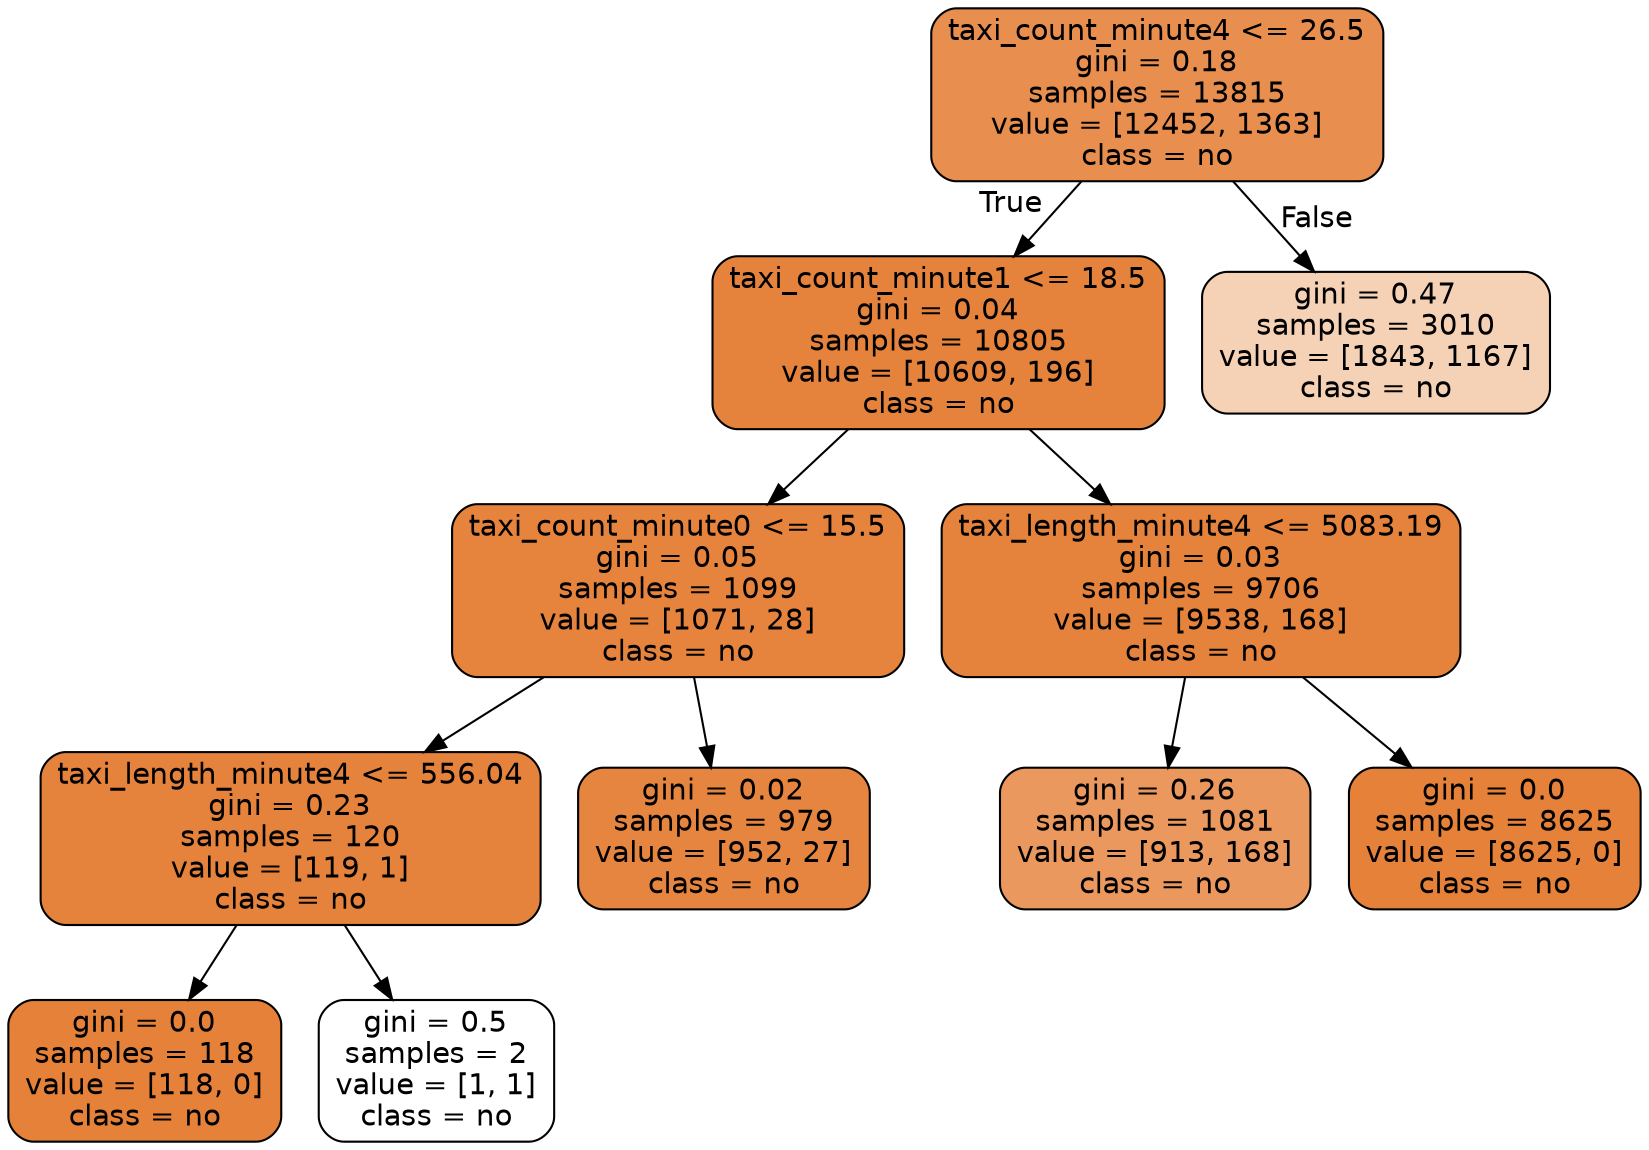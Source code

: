digraph Tree {
node [shape=box, style="filled, rounded", color="black", fontname="helvetica"] ;
edge [fontname="helvetica"] ;
0 [label="taxi_count_minute4 <= 26.5\ngini = 0.18\nsamples = 13815\nvalue = [12452, 1363]\nclass = no", fillcolor="#e88f4f"] ;
1 [label="taxi_count_minute1 <= 18.5\ngini = 0.04\nsamples = 10805\nvalue = [10609, 196]\nclass = no", fillcolor="#e5833d"] ;
0 -> 1 [labeldistance=2.5, labelangle=45, headlabel="True"] ;
2 [label="taxi_count_minute0 <= 15.5\ngini = 0.05\nsamples = 1099\nvalue = [1071, 28]\nclass = no", fillcolor="#e6843e"] ;
1 -> 2 ;
3 [label="taxi_length_minute4 <= 556.04\ngini = 0.23\nsamples = 120\nvalue = [119, 1]\nclass = no", fillcolor="#e5823b"] ;
2 -> 3 ;
4 [label="gini = 0.0\nsamples = 118\nvalue = [118, 0]\nclass = no", fillcolor="#e58139"] ;
3 -> 4 ;
5 [label="gini = 0.5\nsamples = 2\nvalue = [1, 1]\nclass = no", fillcolor="#ffffff"] ;
3 -> 5 ;
6 [label="gini = 0.02\nsamples = 979\nvalue = [952, 27]\nclass = no", fillcolor="#e6853f"] ;
2 -> 6 ;
7 [label="taxi_length_minute4 <= 5083.19\ngini = 0.03\nsamples = 9706\nvalue = [9538, 168]\nclass = no", fillcolor="#e5833c"] ;
1 -> 7 ;
8 [label="gini = 0.26\nsamples = 1081\nvalue = [913, 168]\nclass = no", fillcolor="#ea985d"] ;
7 -> 8 ;
9 [label="gini = 0.0\nsamples = 8625\nvalue = [8625, 0]\nclass = no", fillcolor="#e58139"] ;
7 -> 9 ;
10 [label="gini = 0.47\nsamples = 3010\nvalue = [1843, 1167]\nclass = no", fillcolor="#f5d1b6"] ;
0 -> 10 [labeldistance=2.5, labelangle=-45, headlabel="False"] ;
}